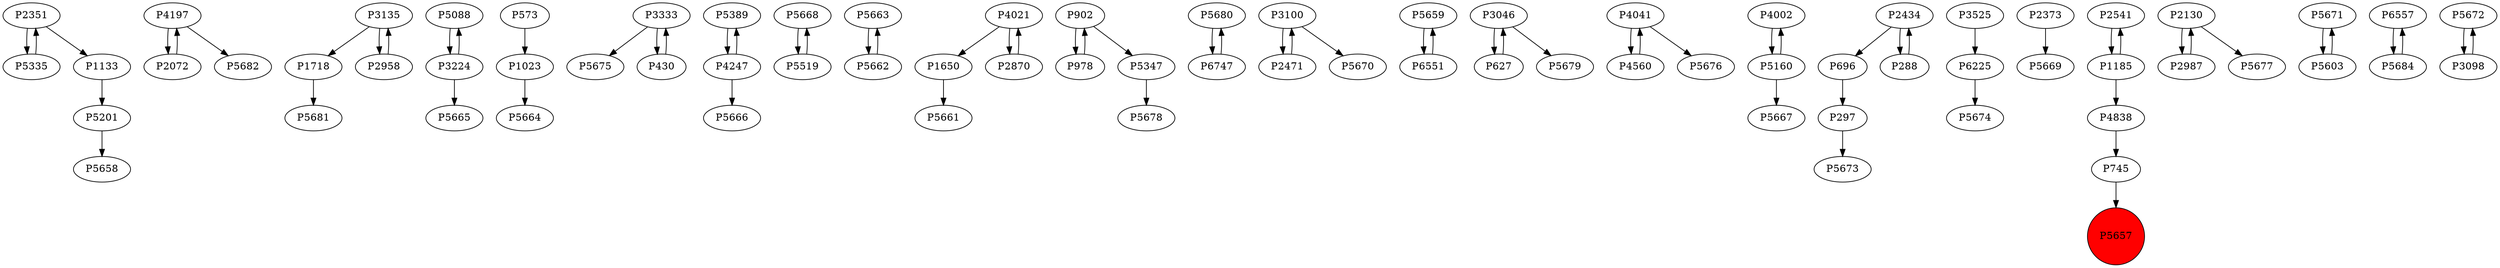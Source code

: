 digraph {
	P2351 -> P5335
	P4197 -> P2072
	P5335 -> P2351
	P3135 -> P1718
	P5088 -> P3224
	P573 -> P1023
	P3333 -> P5675
	P1023 -> P5664
	P5389 -> P4247
	P5668 -> P5519
	P2958 -> P3135
	P5663 -> P5662
	P4021 -> P1650
	P902 -> P978
	P5680 -> P6747
	P5662 -> P5663
	P3100 -> P2471
	P2072 -> P4197
	P430 -> P3333
	P5659 -> P6551
	P3046 -> P627
	P4041 -> P4560
	P2351 -> P1133
	P4197 -> P5682
	P4002 -> P5160
	P6551 -> P5659
	P978 -> P902
	P5201 -> P5658
	P5519 -> P5668
	P1718 -> P5681
	P297 -> P5673
	P6225 -> P5674
	P3333 -> P430
	P2373 -> P5669
	P6747 -> P5680
	P2541 -> P1185
	P2130 -> P2987
	P4247 -> P5389
	P4560 -> P4041
	P696 -> P297
	P1650 -> P5661
	P4041 -> P5676
	P4021 -> P2870
	P5671 -> P5603
	P6557 -> P5684
	P2434 -> P696
	P1185 -> P4838
	P288 -> P2434
	P4838 -> P745
	P627 -> P3046
	P2434 -> P288
	P5160 -> P5667
	P3525 -> P6225
	P5603 -> P5671
	P3224 -> P5088
	P3224 -> P5665
	P2471 -> P3100
	P902 -> P5347
	P5672 -> P3098
	P4247 -> P5666
	P3100 -> P5670
	P2987 -> P2130
	P2870 -> P4021
	P1133 -> P5201
	P5347 -> P5678
	P3135 -> P2958
	P745 -> P5657
	P2130 -> P5677
	P5160 -> P4002
	P1185 -> P2541
	P3046 -> P5679
	P3098 -> P5672
	P5684 -> P6557
	P5657 [shape=circle]
	P5657 [style=filled]
	P5657 [fillcolor=red]
}